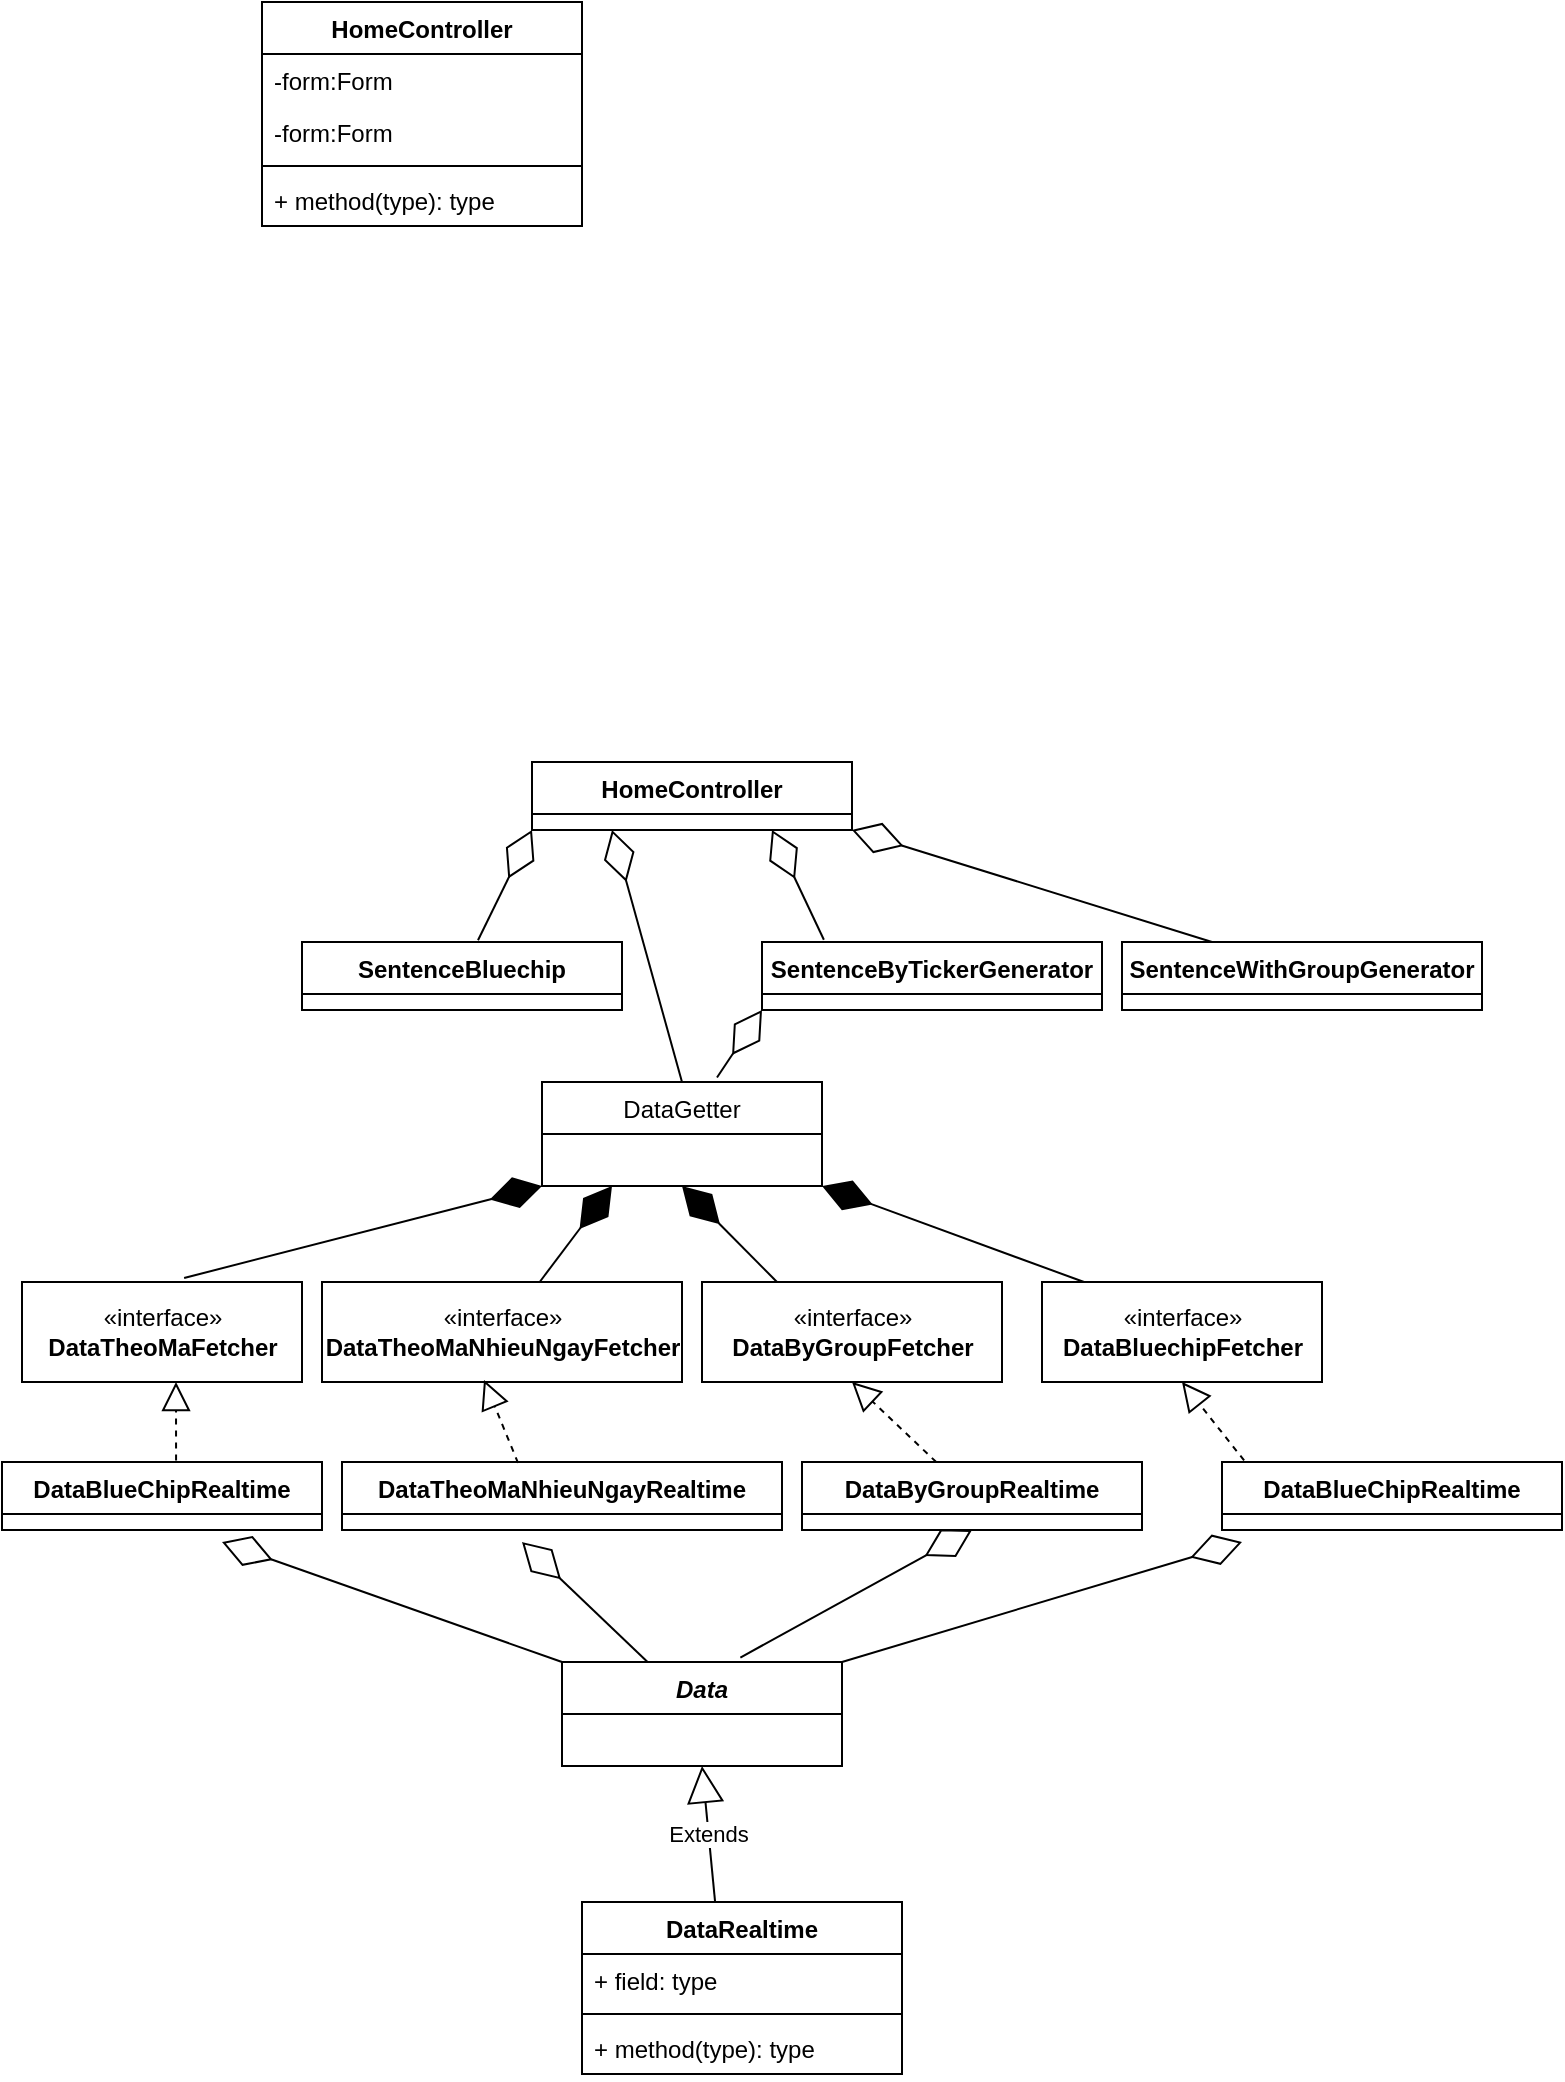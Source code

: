 <mxfile version="14.0.5" type="github"><diagram id="wFXlAkj7J1B8MkQOnV6k" name="Page-1"><mxGraphModel dx="1219" dy="544" grid="1" gridSize="10" guides="1" tooltips="1" connect="1" arrows="1" fold="1" page="1" pageScale="1" pageWidth="850" pageHeight="1100" math="0" shadow="0"><root><mxCell id="0"/><mxCell id="1" parent="0"/><mxCell id="dCWlFAHHSL4dB9tLSZ9Q-2" value="DataGetter" style="swimlane;fontStyle=0;childLayout=stackLayout;horizontal=1;startSize=26;fillColor=none;horizontalStack=0;resizeParent=1;resizeParentMax=0;resizeLast=0;collapsible=1;marginBottom=0;" vertex="1" parent="1"><mxGeometry x="350" y="550" width="140" height="52" as="geometry"/></mxCell><mxCell id="dCWlFAHHSL4dB9tLSZ9Q-6" value="«interface»&lt;br&gt;&lt;b&gt;DataTheoMaFetcher&lt;/b&gt;" style="html=1;" vertex="1" parent="1"><mxGeometry x="90" y="650" width="140" height="50" as="geometry"/></mxCell><mxCell id="dCWlFAHHSL4dB9tLSZ9Q-7" value="«interface»&lt;br&gt;&lt;b&gt;DataTheoMaNhieuNgayFetcher&lt;/b&gt;" style="html=1;" vertex="1" parent="1"><mxGeometry x="240" y="650" width="180" height="50" as="geometry"/></mxCell><mxCell id="dCWlFAHHSL4dB9tLSZ9Q-8" value="«interface»&lt;br&gt;&lt;b&gt;DataByGroupFetcher&lt;/b&gt;" style="html=1;" vertex="1" parent="1"><mxGeometry x="430" y="650" width="150" height="50" as="geometry"/></mxCell><mxCell id="dCWlFAHHSL4dB9tLSZ9Q-9" value="«interface»&lt;br&gt;&lt;b&gt;DataBluechipFetcher&lt;br&gt;&lt;/b&gt;" style="html=1;" vertex="1" parent="1"><mxGeometry x="600" y="650" width="140" height="50" as="geometry"/></mxCell><mxCell id="dCWlFAHHSL4dB9tLSZ9Q-15" value="DataBlueChipRealtime" style="swimlane;fontStyle=1;align=center;verticalAlign=top;childLayout=stackLayout;horizontal=1;startSize=26;horizontalStack=0;resizeParent=1;resizeParentMax=0;resizeLast=0;collapsible=1;marginBottom=0;" vertex="1" parent="1"><mxGeometry x="80" y="740" width="160" height="34" as="geometry"/></mxCell><mxCell id="dCWlFAHHSL4dB9tLSZ9Q-19" value="DataTheoMaNhieuNgayRealtime" style="swimlane;fontStyle=1;align=center;verticalAlign=top;childLayout=stackLayout;horizontal=1;startSize=26;horizontalStack=0;resizeParent=1;resizeParentMax=0;resizeLast=0;collapsible=1;marginBottom=0;" vertex="1" parent="1"><mxGeometry x="250" y="740" width="220" height="34" as="geometry"/></mxCell><mxCell id="dCWlFAHHSL4dB9tLSZ9Q-23" value="DataByGroupRealtime" style="swimlane;fontStyle=1;align=center;verticalAlign=top;childLayout=stackLayout;horizontal=1;startSize=26;horizontalStack=0;resizeParent=1;resizeParentMax=0;resizeLast=0;collapsible=1;marginBottom=0;" vertex="1" parent="1"><mxGeometry x="480" y="740" width="170" height="34" as="geometry"/></mxCell><mxCell id="dCWlFAHHSL4dB9tLSZ9Q-27" value="DataBlueChipRealtime" style="swimlane;fontStyle=1;align=center;verticalAlign=top;childLayout=stackLayout;horizontal=1;startSize=26;horizontalStack=0;resizeParent=1;resizeParentMax=0;resizeLast=0;collapsible=1;marginBottom=0;" vertex="1" parent="1"><mxGeometry x="690" y="740" width="170" height="34" as="geometry"/></mxCell><mxCell id="dCWlFAHHSL4dB9tLSZ9Q-31" value="" style="endArrow=block;dashed=1;endFill=0;endSize=12;html=1;entryX=0.55;entryY=1;entryDx=0;entryDy=0;entryPerimeter=0;exitX=0.544;exitY=-0.023;exitDx=0;exitDy=0;exitPerimeter=0;" edge="1" parent="1" source="dCWlFAHHSL4dB9tLSZ9Q-15" target="dCWlFAHHSL4dB9tLSZ9Q-6"><mxGeometry width="160" relative="1" as="geometry"><mxPoint x="130" y="720" as="sourcePoint"/><mxPoint x="290" y="720" as="targetPoint"/></mxGeometry></mxCell><mxCell id="dCWlFAHHSL4dB9tLSZ9Q-32" value="" style="endArrow=block;dashed=1;endFill=0;endSize=12;html=1;entryX=0.45;entryY=0.98;entryDx=0;entryDy=0;entryPerimeter=0;exitX=0.4;exitY=0.012;exitDx=0;exitDy=0;exitPerimeter=0;" edge="1" parent="1" source="dCWlFAHHSL4dB9tLSZ9Q-19" target="dCWlFAHHSL4dB9tLSZ9Q-7"><mxGeometry width="160" relative="1" as="geometry"><mxPoint x="177.04" y="748.022" as="sourcePoint"/><mxPoint x="177" y="710" as="targetPoint"/></mxGeometry></mxCell><mxCell id="dCWlFAHHSL4dB9tLSZ9Q-33" value="" style="endArrow=block;dashed=1;endFill=0;endSize=12;html=1;entryX=0.5;entryY=1;entryDx=0;entryDy=0;" edge="1" parent="1" source="dCWlFAHHSL4dB9tLSZ9Q-23" target="dCWlFAHHSL4dB9tLSZ9Q-8"><mxGeometry width="160" relative="1" as="geometry"><mxPoint x="348" y="751.032" as="sourcePoint"/><mxPoint x="331" y="709" as="targetPoint"/></mxGeometry></mxCell><mxCell id="dCWlFAHHSL4dB9tLSZ9Q-34" value="" style="endArrow=block;dashed=1;endFill=0;endSize=12;html=1;entryX=0.5;entryY=1;entryDx=0;entryDy=0;exitX=0.065;exitY=-0.023;exitDx=0;exitDy=0;exitPerimeter=0;" edge="1" parent="1" source="dCWlFAHHSL4dB9tLSZ9Q-27" target="dCWlFAHHSL4dB9tLSZ9Q-9"><mxGeometry width="160" relative="1" as="geometry"><mxPoint x="543.916" y="750" as="sourcePoint"/><mxPoint x="515" y="710" as="targetPoint"/></mxGeometry></mxCell><mxCell id="dCWlFAHHSL4dB9tLSZ9Q-35" value="" style="endArrow=diamondThin;endFill=1;endSize=24;html=1;entryX=0;entryY=1;entryDx=0;entryDy=0;exitX=0.579;exitY=-0.04;exitDx=0;exitDy=0;exitPerimeter=0;" edge="1" parent="1" source="dCWlFAHHSL4dB9tLSZ9Q-6" target="dCWlFAHHSL4dB9tLSZ9Q-2"><mxGeometry width="160" relative="1" as="geometry"><mxPoint x="150" y="620" as="sourcePoint"/><mxPoint x="310" y="620" as="targetPoint"/></mxGeometry></mxCell><mxCell id="dCWlFAHHSL4dB9tLSZ9Q-36" value="" style="endArrow=diamondThin;endFill=1;endSize=24;html=1;entryX=0.25;entryY=1;entryDx=0;entryDy=0;" edge="1" parent="1" source="dCWlFAHHSL4dB9tLSZ9Q-7" target="dCWlFAHHSL4dB9tLSZ9Q-2"><mxGeometry width="160" relative="1" as="geometry"><mxPoint x="181.06" y="658" as="sourcePoint"/><mxPoint x="370" y="610" as="targetPoint"/></mxGeometry></mxCell><mxCell id="dCWlFAHHSL4dB9tLSZ9Q-37" value="" style="endArrow=diamondThin;endFill=1;endSize=24;html=1;entryX=0.5;entryY=1;entryDx=0;entryDy=0;exitX=0.25;exitY=0;exitDx=0;exitDy=0;" edge="1" parent="1" source="dCWlFAHHSL4dB9tLSZ9Q-8" target="dCWlFAHHSL4dB9tLSZ9Q-2"><mxGeometry width="160" relative="1" as="geometry"><mxPoint x="358.836" y="660" as="sourcePoint"/><mxPoint x="395" y="612" as="targetPoint"/></mxGeometry></mxCell><mxCell id="dCWlFAHHSL4dB9tLSZ9Q-38" value="" style="endArrow=diamondThin;endFill=1;endSize=24;html=1;exitX=0.15;exitY=0;exitDx=0;exitDy=0;exitPerimeter=0;entryX=1;entryY=1;entryDx=0;entryDy=0;" edge="1" parent="1" source="dCWlFAHHSL4dB9tLSZ9Q-9" target="dCWlFAHHSL4dB9tLSZ9Q-2"><mxGeometry width="160" relative="1" as="geometry"><mxPoint x="477.5" y="660" as="sourcePoint"/><mxPoint x="460" y="610" as="targetPoint"/></mxGeometry></mxCell><mxCell id="dCWlFAHHSL4dB9tLSZ9Q-40" value="HomeController" style="swimlane;fontStyle=1;align=center;verticalAlign=top;childLayout=stackLayout;horizontal=1;startSize=26;horizontalStack=0;resizeParent=1;resizeParentMax=0;resizeLast=0;collapsible=1;marginBottom=0;" vertex="1" parent="1"><mxGeometry x="345" y="390" width="160" height="34" as="geometry"/></mxCell><mxCell id="dCWlFAHHSL4dB9tLSZ9Q-48" value="Data" style="swimlane;fontStyle=3;childLayout=stackLayout;horizontal=1;startSize=26;fillColor=none;horizontalStack=0;resizeParent=1;resizeParentMax=0;resizeLast=0;collapsible=1;marginBottom=0;" vertex="1" parent="1"><mxGeometry x="360" y="840" width="140" height="52" as="geometry"/></mxCell><mxCell id="dCWlFAHHSL4dB9tLSZ9Q-52" value="DataRealtime" style="swimlane;fontStyle=1;align=center;verticalAlign=top;childLayout=stackLayout;horizontal=1;startSize=26;horizontalStack=0;resizeParent=1;resizeParentMax=0;resizeLast=0;collapsible=1;marginBottom=0;" vertex="1" parent="1"><mxGeometry x="370" y="960" width="160" height="86" as="geometry"/></mxCell><mxCell id="dCWlFAHHSL4dB9tLSZ9Q-53" value="+ field: type" style="text;strokeColor=none;fillColor=none;align=left;verticalAlign=top;spacingLeft=4;spacingRight=4;overflow=hidden;rotatable=0;points=[[0,0.5],[1,0.5]];portConstraint=eastwest;" vertex="1" parent="dCWlFAHHSL4dB9tLSZ9Q-52"><mxGeometry y="26" width="160" height="26" as="geometry"/></mxCell><mxCell id="dCWlFAHHSL4dB9tLSZ9Q-54" value="" style="line;strokeWidth=1;fillColor=none;align=left;verticalAlign=middle;spacingTop=-1;spacingLeft=3;spacingRight=3;rotatable=0;labelPosition=right;points=[];portConstraint=eastwest;" vertex="1" parent="dCWlFAHHSL4dB9tLSZ9Q-52"><mxGeometry y="52" width="160" height="8" as="geometry"/></mxCell><mxCell id="dCWlFAHHSL4dB9tLSZ9Q-55" value="+ method(type): type" style="text;strokeColor=none;fillColor=none;align=left;verticalAlign=top;spacingLeft=4;spacingRight=4;overflow=hidden;rotatable=0;points=[[0,0.5],[1,0.5]];portConstraint=eastwest;" vertex="1" parent="dCWlFAHHSL4dB9tLSZ9Q-52"><mxGeometry y="60" width="160" height="26" as="geometry"/></mxCell><mxCell id="dCWlFAHHSL4dB9tLSZ9Q-60" value="Extends" style="endArrow=block;endSize=16;endFill=0;html=1;exitX=0.416;exitY=0.001;exitDx=0;exitDy=0;exitPerimeter=0;entryX=0.5;entryY=1;entryDx=0;entryDy=0;" edge="1" parent="1" source="dCWlFAHHSL4dB9tLSZ9Q-52" target="dCWlFAHHSL4dB9tLSZ9Q-48"><mxGeometry width="160" relative="1" as="geometry"><mxPoint x="215" y="940" as="sourcePoint"/><mxPoint x="425" y="920" as="targetPoint"/></mxGeometry></mxCell><mxCell id="dCWlFAHHSL4dB9tLSZ9Q-61" value="" style="endArrow=diamondThin;endFill=0;endSize=24;html=1;" edge="1" parent="1" source="dCWlFAHHSL4dB9tLSZ9Q-48"><mxGeometry width="160" relative="1" as="geometry"><mxPoint x="180" y="920" as="sourcePoint"/><mxPoint x="340" y="780" as="targetPoint"/></mxGeometry></mxCell><mxCell id="dCWlFAHHSL4dB9tLSZ9Q-62" value="" style="endArrow=diamondThin;endFill=0;endSize=24;html=1;exitX=0;exitY=0;exitDx=0;exitDy=0;exitPerimeter=0;" edge="1" parent="1" source="dCWlFAHHSL4dB9tLSZ9Q-48"><mxGeometry width="160" relative="1" as="geometry"><mxPoint x="415.087" y="880.0" as="sourcePoint"/><mxPoint x="190" y="780" as="targetPoint"/></mxGeometry></mxCell><mxCell id="dCWlFAHHSL4dB9tLSZ9Q-63" value="" style="endArrow=diamondThin;endFill=0;endSize=24;html=1;exitX=0.637;exitY=-0.043;exitDx=0;exitDy=0;exitPerimeter=0;entryX=0.5;entryY=1;entryDx=0;entryDy=0;" edge="1" parent="1" source="dCWlFAHHSL4dB9tLSZ9Q-48" target="dCWlFAHHSL4dB9tLSZ9Q-23"><mxGeometry width="160" relative="1" as="geometry"><mxPoint x="370.0" y="880.0" as="sourcePoint"/><mxPoint x="540" y="770" as="targetPoint"/></mxGeometry></mxCell><mxCell id="dCWlFAHHSL4dB9tLSZ9Q-64" value="" style="endArrow=diamondThin;endFill=0;endSize=24;html=1;exitX=1;exitY=0;exitDx=0;exitDy=0;" edge="1" parent="1" source="dCWlFAHHSL4dB9tLSZ9Q-48"><mxGeometry width="160" relative="1" as="geometry"><mxPoint x="500" y="870" as="sourcePoint"/><mxPoint x="700" y="780" as="targetPoint"/></mxGeometry></mxCell><mxCell id="dCWlFAHHSL4dB9tLSZ9Q-65" value="" style="endArrow=diamondThin;endFill=0;endSize=24;html=1;exitX=0.5;exitY=0;exitDx=0;exitDy=0;entryX=0.25;entryY=1;entryDx=0;entryDy=0;" edge="1" parent="1" source="dCWlFAHHSL4dB9tLSZ9Q-2" target="dCWlFAHHSL4dB9tLSZ9Q-40"><mxGeometry width="160" relative="1" as="geometry"><mxPoint x="459.18" y="877.764" as="sourcePoint"/><mxPoint x="400" y="400" as="targetPoint"/></mxGeometry></mxCell><mxCell id="dCWlFAHHSL4dB9tLSZ9Q-66" value="SentenceByTickerGenerator" style="swimlane;fontStyle=1;align=center;verticalAlign=top;childLayout=stackLayout;horizontal=1;startSize=26;horizontalStack=0;resizeParent=1;resizeParentMax=0;resizeLast=0;collapsible=1;marginBottom=0;" vertex="1" parent="1"><mxGeometry x="460" y="480" width="170" height="34" as="geometry"/></mxCell><mxCell id="dCWlFAHHSL4dB9tLSZ9Q-70" value="SentenceBluechip" style="swimlane;fontStyle=1;align=center;verticalAlign=top;childLayout=stackLayout;horizontal=1;startSize=26;horizontalStack=0;resizeParent=1;resizeParentMax=0;resizeLast=0;collapsible=1;marginBottom=0;" vertex="1" parent="1"><mxGeometry x="230" y="480" width="160" height="34" as="geometry"/></mxCell><mxCell id="dCWlFAHHSL4dB9tLSZ9Q-74" value="SentenceWithGroupGenerator" style="swimlane;fontStyle=1;align=center;verticalAlign=top;childLayout=stackLayout;horizontal=1;startSize=26;horizontalStack=0;resizeParent=1;resizeParentMax=0;resizeLast=0;collapsible=1;marginBottom=0;" vertex="1" parent="1"><mxGeometry x="640" y="480" width="180" height="34" as="geometry"/></mxCell><mxCell id="dCWlFAHHSL4dB9tLSZ9Q-78" value="" style="endArrow=diamondThin;endFill=0;endSize=24;html=1;exitX=0.55;exitY=-0.026;exitDx=0;exitDy=0;exitPerimeter=0;entryX=0;entryY=1;entryDx=0;entryDy=0;" edge="1" parent="1" source="dCWlFAHHSL4dB9tLSZ9Q-70" target="dCWlFAHHSL4dB9tLSZ9Q-40"><mxGeometry width="160" relative="1" as="geometry"><mxPoint x="440.0" y="630" as="sourcePoint"/><mxPoint x="360" y="370" as="targetPoint"/></mxGeometry></mxCell><mxCell id="dCWlFAHHSL4dB9tLSZ9Q-79" value="" style="endArrow=diamondThin;endFill=0;endSize=24;html=1;entryX=0.75;entryY=1;entryDx=0;entryDy=0;exitX=0.182;exitY=-0.033;exitDx=0;exitDy=0;exitPerimeter=0;" edge="1" parent="1" source="dCWlFAHHSL4dB9tLSZ9Q-66" target="dCWlFAHHSL4dB9tLSZ9Q-40"><mxGeometry width="160" relative="1" as="geometry"><mxPoint x="268.0" y="467.764" as="sourcePoint"/><mxPoint x="458.0" y="391.768" as="targetPoint"/></mxGeometry></mxCell><mxCell id="dCWlFAHHSL4dB9tLSZ9Q-80" value="" style="endArrow=diamondThin;endFill=0;endSize=24;html=1;entryX=1;entryY=1;entryDx=0;entryDy=0;exitX=0.25;exitY=0;exitDx=0;exitDy=0;" edge="1" parent="1" source="dCWlFAHHSL4dB9tLSZ9Q-74" target="dCWlFAHHSL4dB9tLSZ9Q-40"><mxGeometry width="160" relative="1" as="geometry"><mxPoint x="520.94" y="477.162" as="sourcePoint"/><mxPoint x="510.0" y="383.994" as="targetPoint"/></mxGeometry></mxCell><mxCell id="dCWlFAHHSL4dB9tLSZ9Q-83" value="" style="endArrow=diamondThin;endFill=0;endSize=24;html=1;entryX=0;entryY=1;entryDx=0;entryDy=0;exitX=0.625;exitY=-0.043;exitDx=0;exitDy=0;exitPerimeter=0;" edge="1" parent="1" source="dCWlFAHHSL4dB9tLSZ9Q-2" target="dCWlFAHHSL4dB9tLSZ9Q-66"><mxGeometry width="160" relative="1" as="geometry"><mxPoint x="385.06" y="561.3" as="sourcePoint"/><mxPoint x="470.34" y="491.17" as="targetPoint"/></mxGeometry></mxCell><mxCell id="dCWlFAHHSL4dB9tLSZ9Q-85" value="HomeController" style="swimlane;fontStyle=1;align=center;verticalAlign=top;childLayout=stackLayout;horizontal=1;startSize=26;horizontalStack=0;resizeParent=1;resizeParentMax=0;resizeLast=0;collapsible=1;marginBottom=0;" vertex="1" parent="1"><mxGeometry x="210" y="10" width="160" height="112" as="geometry"/></mxCell><mxCell id="dCWlFAHHSL4dB9tLSZ9Q-86" value="-form:Form" style="text;strokeColor=none;fillColor=none;align=left;verticalAlign=top;spacingLeft=4;spacingRight=4;overflow=hidden;rotatable=0;points=[[0,0.5],[1,0.5]];portConstraint=eastwest;" vertex="1" parent="dCWlFAHHSL4dB9tLSZ9Q-85"><mxGeometry y="26" width="160" height="26" as="geometry"/></mxCell><mxCell id="dCWlFAHHSL4dB9tLSZ9Q-89" value="-form:Form" style="text;strokeColor=none;fillColor=none;align=left;verticalAlign=top;spacingLeft=4;spacingRight=4;overflow=hidden;rotatable=0;points=[[0,0.5],[1,0.5]];portConstraint=eastwest;" vertex="1" parent="dCWlFAHHSL4dB9tLSZ9Q-85"><mxGeometry y="52" width="160" height="26" as="geometry"/></mxCell><mxCell id="dCWlFAHHSL4dB9tLSZ9Q-87" value="" style="line;strokeWidth=1;fillColor=none;align=left;verticalAlign=middle;spacingTop=-1;spacingLeft=3;spacingRight=3;rotatable=0;labelPosition=right;points=[];portConstraint=eastwest;" vertex="1" parent="dCWlFAHHSL4dB9tLSZ9Q-85"><mxGeometry y="78" width="160" height="8" as="geometry"/></mxCell><mxCell id="dCWlFAHHSL4dB9tLSZ9Q-88" value="+ method(type): type" style="text;strokeColor=none;fillColor=none;align=left;verticalAlign=top;spacingLeft=4;spacingRight=4;overflow=hidden;rotatable=0;points=[[0,0.5],[1,0.5]];portConstraint=eastwest;" vertex="1" parent="dCWlFAHHSL4dB9tLSZ9Q-85"><mxGeometry y="86" width="160" height="26" as="geometry"/></mxCell></root></mxGraphModel></diagram></mxfile>